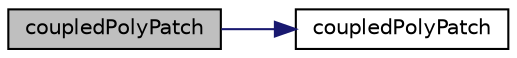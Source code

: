 digraph "coupledPolyPatch"
{
  bgcolor="transparent";
  edge [fontname="Helvetica",fontsize="10",labelfontname="Helvetica",labelfontsize="10"];
  node [fontname="Helvetica",fontsize="10",shape=record];
  rankdir="LR";
  Node15 [label="coupledPolyPatch",height=0.2,width=0.4,color="black", fillcolor="grey75", style="filled", fontcolor="black"];
  Node15 -> Node16 [color="midnightblue",fontsize="10",style="solid",fontname="Helvetica"];
  Node16 [label="coupledPolyPatch",height=0.2,width=0.4,color="black",URL="$a28581.html#ac65676aab1a7799cd4de5979e8434c88",tooltip="Construct from components. "];
}
